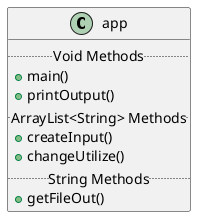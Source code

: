 @startuml
'https://plantuml.com/class-diagram

class app {
..Void Methods..
+ main()
+ printOutput()
..ArrayList<String> Methods..
+ createInput()
+ changeUtilize()
..String Methods..
+ getFileOut()
}

@enduml